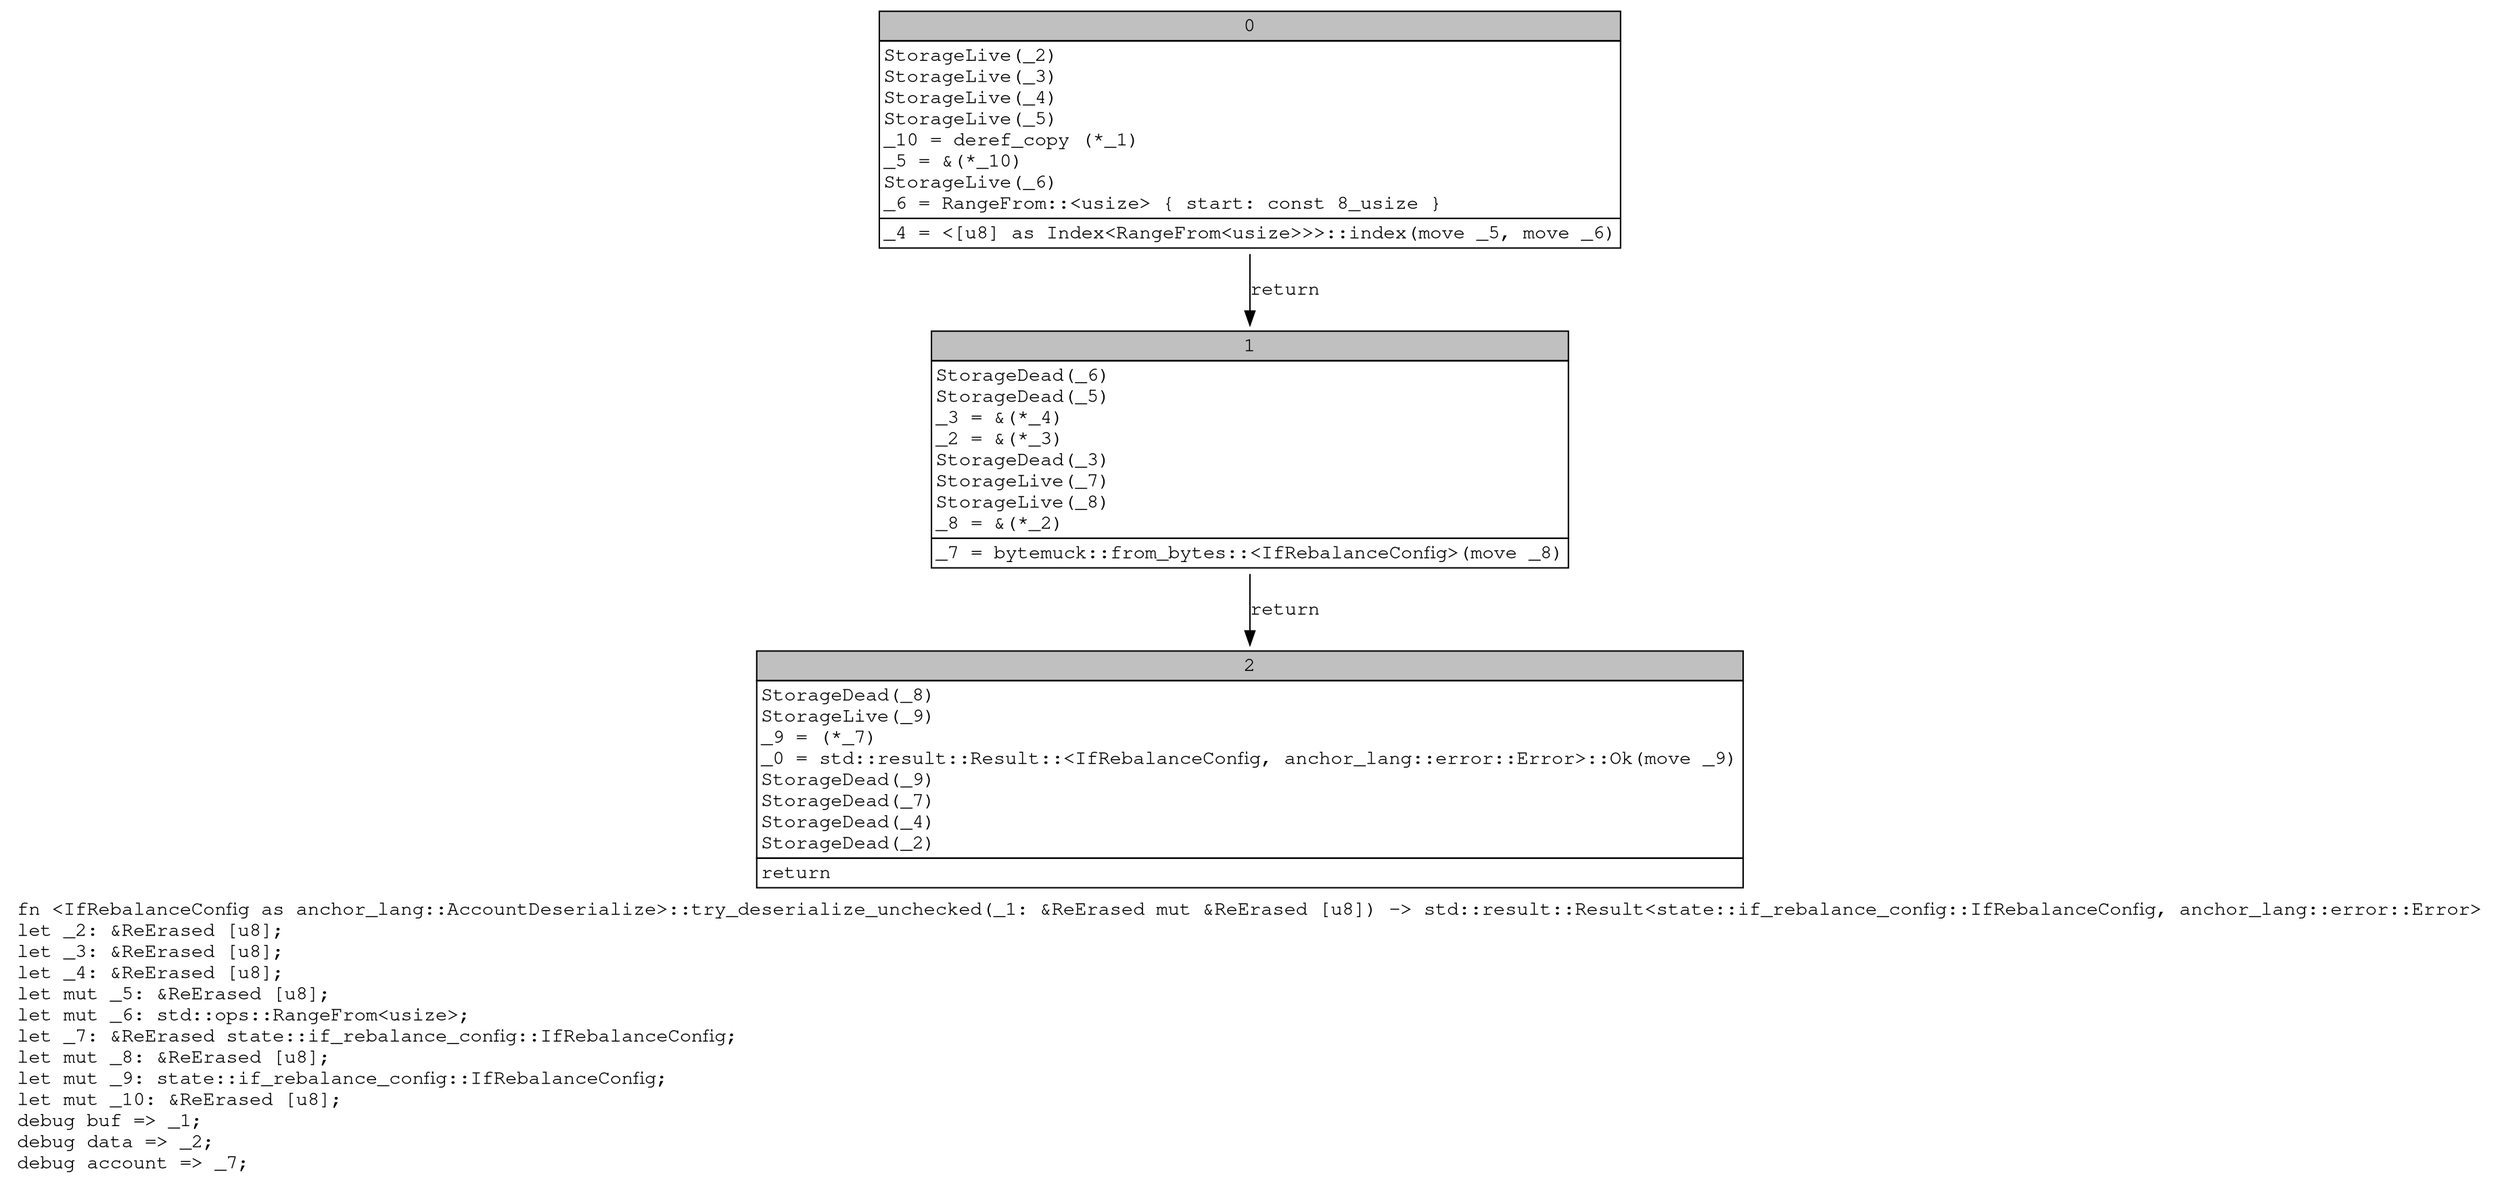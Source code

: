 digraph Mir_0_16410 {
    graph [fontname="Courier, monospace"];
    node [fontname="Courier, monospace"];
    edge [fontname="Courier, monospace"];
    label=<fn &lt;IfRebalanceConfig as anchor_lang::AccountDeserialize&gt;::try_deserialize_unchecked(_1: &amp;ReErased mut &amp;ReErased [u8]) -&gt; std::result::Result&lt;state::if_rebalance_config::IfRebalanceConfig, anchor_lang::error::Error&gt;<br align="left"/>let _2: &amp;ReErased [u8];<br align="left"/>let _3: &amp;ReErased [u8];<br align="left"/>let _4: &amp;ReErased [u8];<br align="left"/>let mut _5: &amp;ReErased [u8];<br align="left"/>let mut _6: std::ops::RangeFrom&lt;usize&gt;;<br align="left"/>let _7: &amp;ReErased state::if_rebalance_config::IfRebalanceConfig;<br align="left"/>let mut _8: &amp;ReErased [u8];<br align="left"/>let mut _9: state::if_rebalance_config::IfRebalanceConfig;<br align="left"/>let mut _10: &amp;ReErased [u8];<br align="left"/>debug buf =&gt; _1;<br align="left"/>debug data =&gt; _2;<br align="left"/>debug account =&gt; _7;<br align="left"/>>;
    bb0__0_16410 [shape="none", label=<<table border="0" cellborder="1" cellspacing="0"><tr><td bgcolor="gray" align="center" colspan="1">0</td></tr><tr><td align="left" balign="left">StorageLive(_2)<br/>StorageLive(_3)<br/>StorageLive(_4)<br/>StorageLive(_5)<br/>_10 = deref_copy (*_1)<br/>_5 = &amp;(*_10)<br/>StorageLive(_6)<br/>_6 = RangeFrom::&lt;usize&gt; { start: const 8_usize }<br/></td></tr><tr><td align="left">_4 = &lt;[u8] as Index&lt;RangeFrom&lt;usize&gt;&gt;&gt;::index(move _5, move _6)</td></tr></table>>];
    bb1__0_16410 [shape="none", label=<<table border="0" cellborder="1" cellspacing="0"><tr><td bgcolor="gray" align="center" colspan="1">1</td></tr><tr><td align="left" balign="left">StorageDead(_6)<br/>StorageDead(_5)<br/>_3 = &amp;(*_4)<br/>_2 = &amp;(*_3)<br/>StorageDead(_3)<br/>StorageLive(_7)<br/>StorageLive(_8)<br/>_8 = &amp;(*_2)<br/></td></tr><tr><td align="left">_7 = bytemuck::from_bytes::&lt;IfRebalanceConfig&gt;(move _8)</td></tr></table>>];
    bb2__0_16410 [shape="none", label=<<table border="0" cellborder="1" cellspacing="0"><tr><td bgcolor="gray" align="center" colspan="1">2</td></tr><tr><td align="left" balign="left">StorageDead(_8)<br/>StorageLive(_9)<br/>_9 = (*_7)<br/>_0 = std::result::Result::&lt;IfRebalanceConfig, anchor_lang::error::Error&gt;::Ok(move _9)<br/>StorageDead(_9)<br/>StorageDead(_7)<br/>StorageDead(_4)<br/>StorageDead(_2)<br/></td></tr><tr><td align="left">return</td></tr></table>>];
    bb0__0_16410 -> bb1__0_16410 [label="return"];
    bb1__0_16410 -> bb2__0_16410 [label="return"];
}
